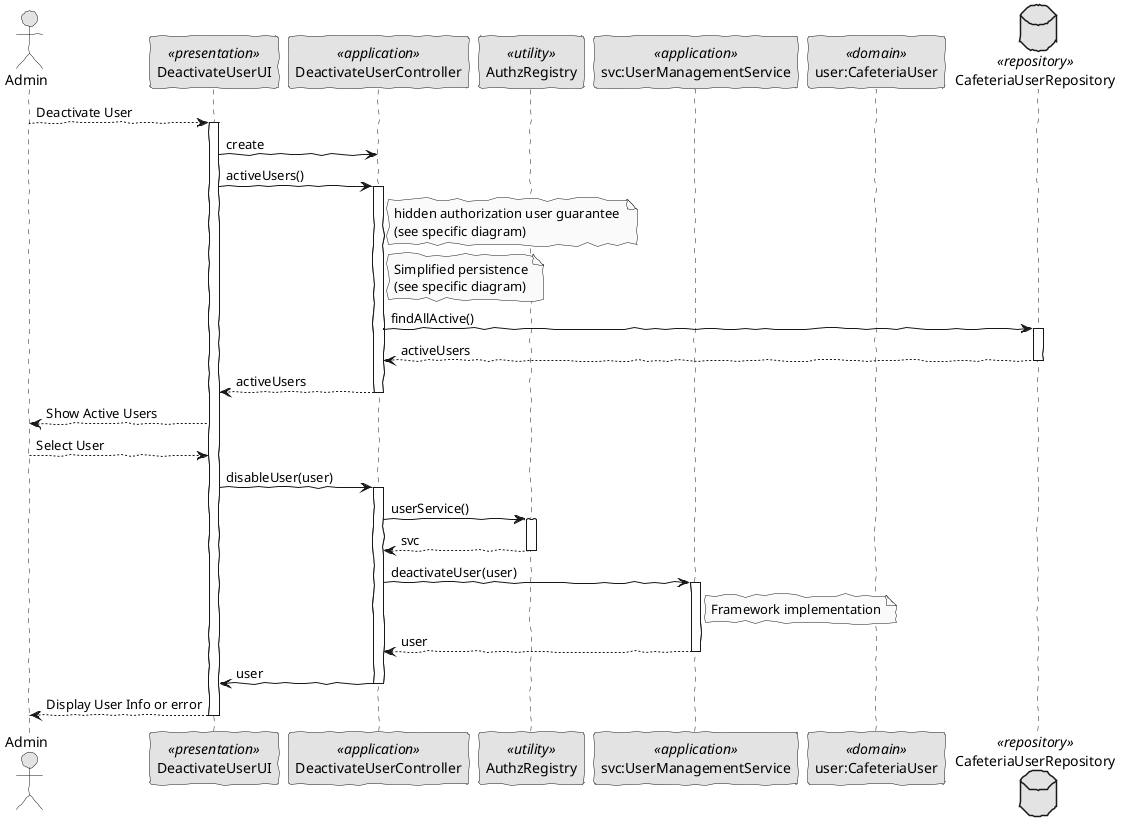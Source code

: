 @startuml
skinparam handwritten true
skinparam monochrome true
skinparam packageStyle rect
skinparam defaultFontName FG Virgil
skinparam shadowing false

actor Admin as Actor
participant DeactivateUserUI as UI <<presentation>>
participant DeactivateUserController as Controller <<application>>
participant AuthzRegistry as Registry <<utility>>
participant "svc:UserManagementService" as Svc <<application>>
participant "user:CafeteriaUser" as Domain <<domain>>
database CafeteriaUserRepository as Repository <<repository>>

Actor --> UI: Deactivate User
activate UI

    UI -> Controller: create

        UI -> Controller : activeUsers()
        activate Controller

        note right of Controller : hidden authorization user guarantee \n(see specific diagram)

            note right of Controller : Simplified persistence\n(see specific diagram)

            Controller -> Repository : findAllActive()
            activate Repository

            Repository --> Controller : activeUsers
            deactivate Repository

        Controller --> UI : activeUsers
        deactivate Controller

UI --> Actor: Show Active Users
Actor --> UI: Select User

    UI -> Controller: disableUser(user)
    activate Controller

            Controller -> Registry : userService()
            activate Registry
            Registry --> Controller : svc
            deactivate Registry

            Controller -> Svc: deactivateUser(user)
            activate Svc
            note right of Svc : Framework implementation

            Svc --> Controller : user
            deactivate Svc

        Controller->UI: user
    deactivate Controller

UI-->Actor: Display User Info or error
deactivate UI
@enduml
